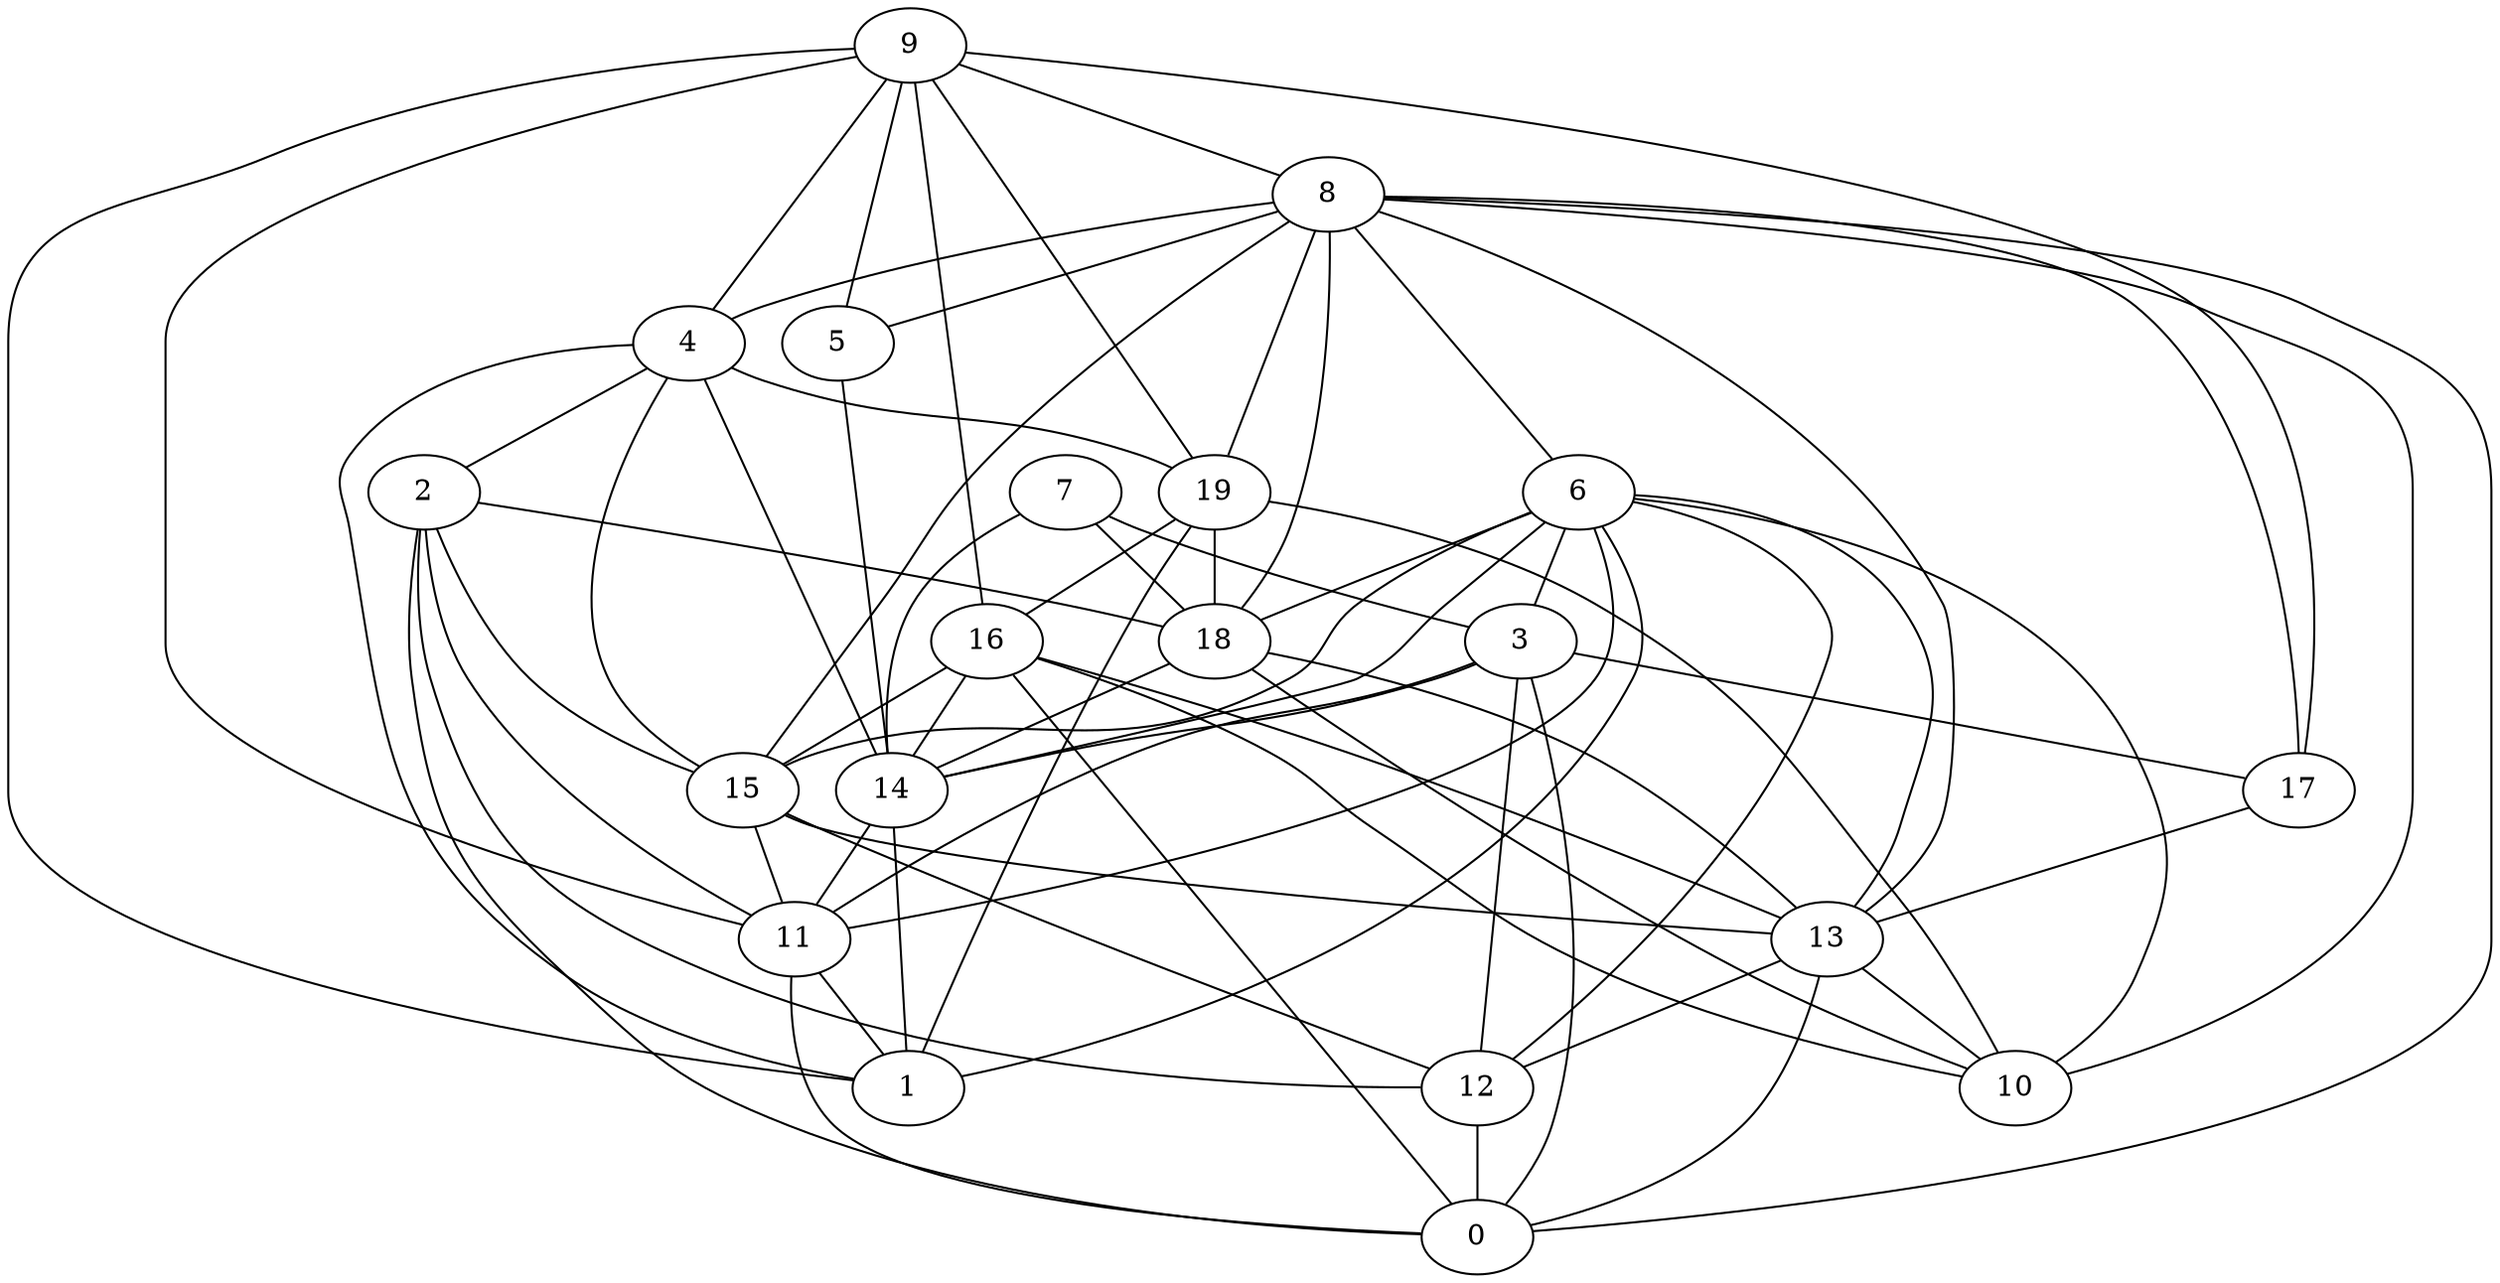 digraph GG_graph {

subgraph G_graph {
edge [color = black]
"4" -> "15" [dir = none]
"4" -> "19" [dir = none]
"14" -> "11" [dir = none]
"8" -> "6" [dir = none]
"8" -> "5" [dir = none]
"8" -> "13" [dir = none]
"8" -> "10" [dir = none]
"8" -> "0" [dir = none]
"8" -> "17" [dir = none]
"18" -> "10" [dir = none]
"18" -> "13" [dir = none]
"2" -> "11" [dir = none]
"2" -> "0" [dir = none]
"9" -> "16" [dir = none]
"9" -> "19" [dir = none]
"9" -> "5" [dir = none]
"3" -> "17" [dir = none]
"3" -> "0" [dir = none]
"3" -> "11" [dir = none]
"3" -> "12" [dir = none]
"16" -> "13" [dir = none]
"16" -> "15" [dir = none]
"17" -> "13" [dir = none]
"7" -> "18" [dir = none]
"7" -> "3" [dir = none]
"15" -> "11" [dir = none]
"15" -> "13" [dir = none]
"15" -> "12" [dir = none]
"13" -> "10" [dir = none]
"12" -> "0" [dir = none]
"19" -> "16" [dir = none]
"19" -> "10" [dir = none]
"19" -> "1" [dir = none]
"6" -> "1" [dir = none]
"6" -> "15" [dir = none]
"6" -> "10" [dir = none]
"6" -> "14" [dir = none]
"6" -> "11" [dir = none]
"4" -> "1" [dir = none]
"11" -> "1" [dir = none]
"6" -> "3" [dir = none]
"5" -> "14" [dir = none]
"14" -> "1" [dir = none]
"8" -> "18" [dir = none]
"8" -> "19" [dir = none]
"6" -> "13" [dir = none]
"4" -> "14" [dir = none]
"6" -> "12" [dir = none]
"4" -> "2" [dir = none]
"2" -> "12" [dir = none]
"13" -> "12" [dir = none]
"9" -> "11" [dir = none]
"18" -> "14" [dir = none]
"11" -> "0" [dir = none]
"9" -> "1" [dir = none]
"2" -> "15" [dir = none]
"7" -> "14" [dir = none]
"19" -> "18" [dir = none]
"16" -> "0" [dir = none]
"9" -> "8" [dir = none]
"9" -> "17" [dir = none]
"9" -> "4" [dir = none]
"16" -> "14" [dir = none]
"8" -> "4" [dir = none]
"16" -> "10" [dir = none]
"13" -> "0" [dir = none]
"3" -> "14" [dir = none]
"2" -> "18" [dir = none]
"8" -> "15" [dir = none]
"6" -> "18" [dir = none]
}

}
